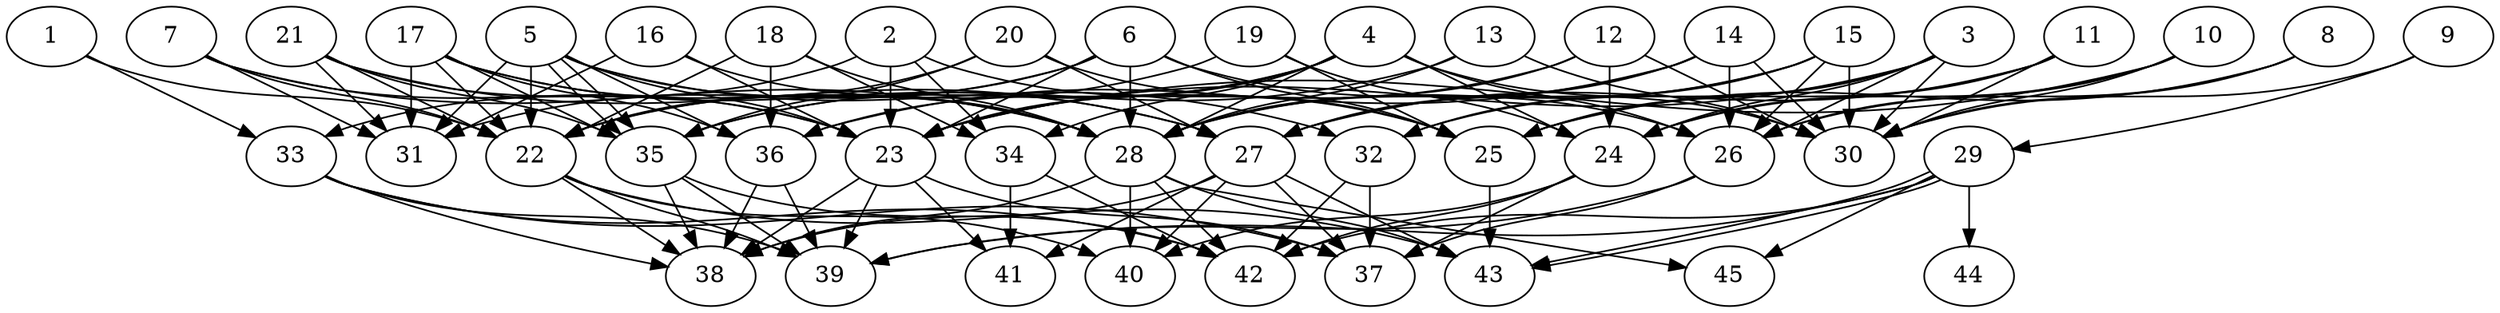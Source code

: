 // DAG automatically generated by daggen at Thu Oct  3 14:07:23 2019
// ./daggen --dot -n 45 --ccr 0.4 --fat 0.9 --regular 0.5 --density 0.5 --mindata 5242880 --maxdata 52428800 
digraph G {
  1 [size="90685440", alpha="0.19", expect_size="36274176"] 
  1 -> 22 [size ="36274176"]
  1 -> 33 [size ="36274176"]
  2 [size="19635200", alpha="0.04", expect_size="7854080"] 
  2 -> 23 [size ="7854080"]
  2 -> 25 [size ="7854080"]
  2 -> 33 [size ="7854080"]
  2 -> 34 [size ="7854080"]
  3 [size="53475840", alpha="0.04", expect_size="21390336"] 
  3 -> 23 [size ="21390336"]
  3 -> 24 [size ="21390336"]
  3 -> 25 [size ="21390336"]
  3 -> 26 [size ="21390336"]
  3 -> 30 [size ="21390336"]
  3 -> 32 [size ="21390336"]
  4 [size="115868160", alpha="0.03", expect_size="46347264"] 
  4 -> 23 [size ="46347264"]
  4 -> 24 [size ="46347264"]
  4 -> 26 [size ="46347264"]
  4 -> 28 [size ="46347264"]
  4 -> 30 [size ="46347264"]
  4 -> 34 [size ="46347264"]
  4 -> 35 [size ="46347264"]
  4 -> 36 [size ="46347264"]
  5 [size="59566080", alpha="0.05", expect_size="23826432"] 
  5 -> 22 [size ="23826432"]
  5 -> 23 [size ="23826432"]
  5 -> 28 [size ="23826432"]
  5 -> 31 [size ="23826432"]
  5 -> 32 [size ="23826432"]
  5 -> 35 [size ="23826432"]
  5 -> 35 [size ="23826432"]
  5 -> 36 [size ="23826432"]
  6 [size="105753600", alpha="0.12", expect_size="42301440"] 
  6 -> 22 [size ="42301440"]
  6 -> 23 [size ="42301440"]
  6 -> 25 [size ="42301440"]
  6 -> 26 [size ="42301440"]
  6 -> 28 [size ="42301440"]
  6 -> 31 [size ="42301440"]
  7 [size="127956480", alpha="0.00", expect_size="51182592"] 
  7 -> 22 [size ="51182592"]
  7 -> 23 [size ="51182592"]
  7 -> 28 [size ="51182592"]
  7 -> 31 [size ="51182592"]
  8 [size="53086720", alpha="0.03", expect_size="21234688"] 
  8 -> 25 [size ="21234688"]
  8 -> 26 [size ="21234688"]
  8 -> 30 [size ="21234688"]
  9 [size="110812160", alpha="0.02", expect_size="44324864"] 
  9 -> 29 [size ="44324864"]
  9 -> 30 [size ="44324864"]
  10 [size="97768960", alpha="0.03", expect_size="39107584"] 
  10 -> 23 [size ="39107584"]
  10 -> 24 [size ="39107584"]
  10 -> 26 [size ="39107584"]
  10 -> 30 [size ="39107584"]
  11 [size="58406400", alpha="0.17", expect_size="23362560"] 
  11 -> 24 [size ="23362560"]
  11 -> 25 [size ="23362560"]
  11 -> 27 [size ="23362560"]
  11 -> 30 [size ="23362560"]
  12 [size="49920000", alpha="0.02", expect_size="19968000"] 
  12 -> 23 [size ="19968000"]
  12 -> 24 [size ="19968000"]
  12 -> 28 [size ="19968000"]
  12 -> 30 [size ="19968000"]
  13 [size="75955200", alpha="0.12", expect_size="30382080"] 
  13 -> 28 [size ="30382080"]
  13 -> 30 [size ="30382080"]
  13 -> 35 [size ="30382080"]
  14 [size="98465280", alpha="0.20", expect_size="39386112"] 
  14 -> 26 [size ="39386112"]
  14 -> 27 [size ="39386112"]
  14 -> 28 [size ="39386112"]
  14 -> 30 [size ="39386112"]
  14 -> 36 [size ="39386112"]
  15 [size="118049280", alpha="0.18", expect_size="47219712"] 
  15 -> 26 [size ="47219712"]
  15 -> 27 [size ="47219712"]
  15 -> 28 [size ="47219712"]
  15 -> 30 [size ="47219712"]
  15 -> 32 [size ="47219712"]
  16 [size="29335040", alpha="0.11", expect_size="11734016"] 
  16 -> 23 [size ="11734016"]
  16 -> 28 [size ="11734016"]
  16 -> 31 [size ="11734016"]
  17 [size="99125760", alpha="0.05", expect_size="39650304"] 
  17 -> 22 [size ="39650304"]
  17 -> 27 [size ="39650304"]
  17 -> 28 [size ="39650304"]
  17 -> 31 [size ="39650304"]
  17 -> 35 [size ="39650304"]
  17 -> 36 [size ="39650304"]
  18 [size="99758080", alpha="0.01", expect_size="39903232"] 
  18 -> 22 [size ="39903232"]
  18 -> 28 [size ="39903232"]
  18 -> 34 [size ="39903232"]
  18 -> 36 [size ="39903232"]
  19 [size="119618560", alpha="0.03", expect_size="47847424"] 
  19 -> 22 [size ="47847424"]
  19 -> 24 [size ="47847424"]
  19 -> 25 [size ="47847424"]
  20 [size="16074240", alpha="0.10", expect_size="6429696"] 
  20 -> 22 [size ="6429696"]
  20 -> 25 [size ="6429696"]
  20 -> 27 [size ="6429696"]
  20 -> 35 [size ="6429696"]
  21 [size="32317440", alpha="0.10", expect_size="12926976"] 
  21 -> 22 [size ="12926976"]
  21 -> 23 [size ="12926976"]
  21 -> 27 [size ="12926976"]
  21 -> 31 [size ="12926976"]
  21 -> 35 [size ="12926976"]
  22 [size="17361920", alpha="0.11", expect_size="6944768"] 
  22 -> 38 [size ="6944768"]
  22 -> 39 [size ="6944768"]
  22 -> 40 [size ="6944768"]
  22 -> 43 [size ="6944768"]
  23 [size="29468160", alpha="0.19", expect_size="11787264"] 
  23 -> 37 [size ="11787264"]
  23 -> 38 [size ="11787264"]
  23 -> 39 [size ="11787264"]
  23 -> 41 [size ="11787264"]
  24 [size="101015040", alpha="0.05", expect_size="40406016"] 
  24 -> 37 [size ="40406016"]
  24 -> 40 [size ="40406016"]
  24 -> 42 [size ="40406016"]
  25 [size="99031040", alpha="0.18", expect_size="39612416"] 
  25 -> 43 [size ="39612416"]
  26 [size="87226880", alpha="0.07", expect_size="34890752"] 
  26 -> 37 [size ="34890752"]
  26 -> 39 [size ="34890752"]
  27 [size="35261440", alpha="0.16", expect_size="14104576"] 
  27 -> 37 [size ="14104576"]
  27 -> 38 [size ="14104576"]
  27 -> 40 [size ="14104576"]
  27 -> 41 [size ="14104576"]
  27 -> 43 [size ="14104576"]
  28 [size="65162240", alpha="0.11", expect_size="26064896"] 
  28 -> 38 [size ="26064896"]
  28 -> 40 [size ="26064896"]
  28 -> 42 [size ="26064896"]
  28 -> 43 [size ="26064896"]
  28 -> 45 [size ="26064896"]
  29 [size="68869120", alpha="0.03", expect_size="27547648"] 
  29 -> 39 [size ="27547648"]
  29 -> 42 [size ="27547648"]
  29 -> 43 [size ="27547648"]
  29 -> 43 [size ="27547648"]
  29 -> 44 [size ="27547648"]
  29 -> 45 [size ="27547648"]
  30 [size="87324160", alpha="0.09", expect_size="34929664"] 
  31 [size="28810240", alpha="0.03", expect_size="11524096"] 
  32 [size="88870400", alpha="0.03", expect_size="35548160"] 
  32 -> 37 [size ="35548160"]
  32 -> 42 [size ="35548160"]
  33 [size="38105600", alpha="0.14", expect_size="15242240"] 
  33 -> 37 [size ="15242240"]
  33 -> 38 [size ="15242240"]
  33 -> 39 [size ="15242240"]
  33 -> 42 [size ="15242240"]
  34 [size="34844160", alpha="0.19", expect_size="13937664"] 
  34 -> 41 [size ="13937664"]
  34 -> 42 [size ="13937664"]
  35 [size="63889920", alpha="0.03", expect_size="25555968"] 
  35 -> 38 [size ="25555968"]
  35 -> 39 [size ="25555968"]
  35 -> 42 [size ="25555968"]
  36 [size="53736960", alpha="0.08", expect_size="21494784"] 
  36 -> 38 [size ="21494784"]
  36 -> 39 [size ="21494784"]
  37 [size="97034240", alpha="0.09", expect_size="38813696"] 
  38 [size="72701440", alpha="0.04", expect_size="29080576"] 
  39 [size="20723200", alpha="0.17", expect_size="8289280"] 
  40 [size="38801920", alpha="0.11", expect_size="15520768"] 
  41 [size="93637120", alpha="0.08", expect_size="37454848"] 
  42 [size="112563200", alpha="0.05", expect_size="45025280"] 
  43 [size="14428160", alpha="0.06", expect_size="5771264"] 
  44 [size="98014720", alpha="0.01", expect_size="39205888"] 
  45 [size="94781440", alpha="0.11", expect_size="37912576"] 
}
